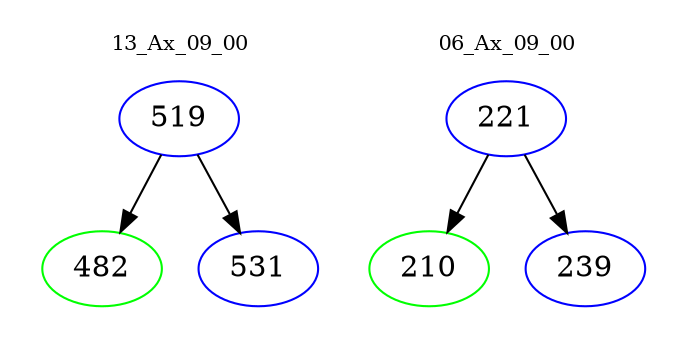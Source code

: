 digraph{
subgraph cluster_0 {
color = white
label = "13_Ax_09_00";
fontsize=10;
T0_519 [label="519", color="blue"]
T0_519 -> T0_482 [color="black"]
T0_482 [label="482", color="green"]
T0_519 -> T0_531 [color="black"]
T0_531 [label="531", color="blue"]
}
subgraph cluster_1 {
color = white
label = "06_Ax_09_00";
fontsize=10;
T1_221 [label="221", color="blue"]
T1_221 -> T1_210 [color="black"]
T1_210 [label="210", color="green"]
T1_221 -> T1_239 [color="black"]
T1_239 [label="239", color="blue"]
}
}
